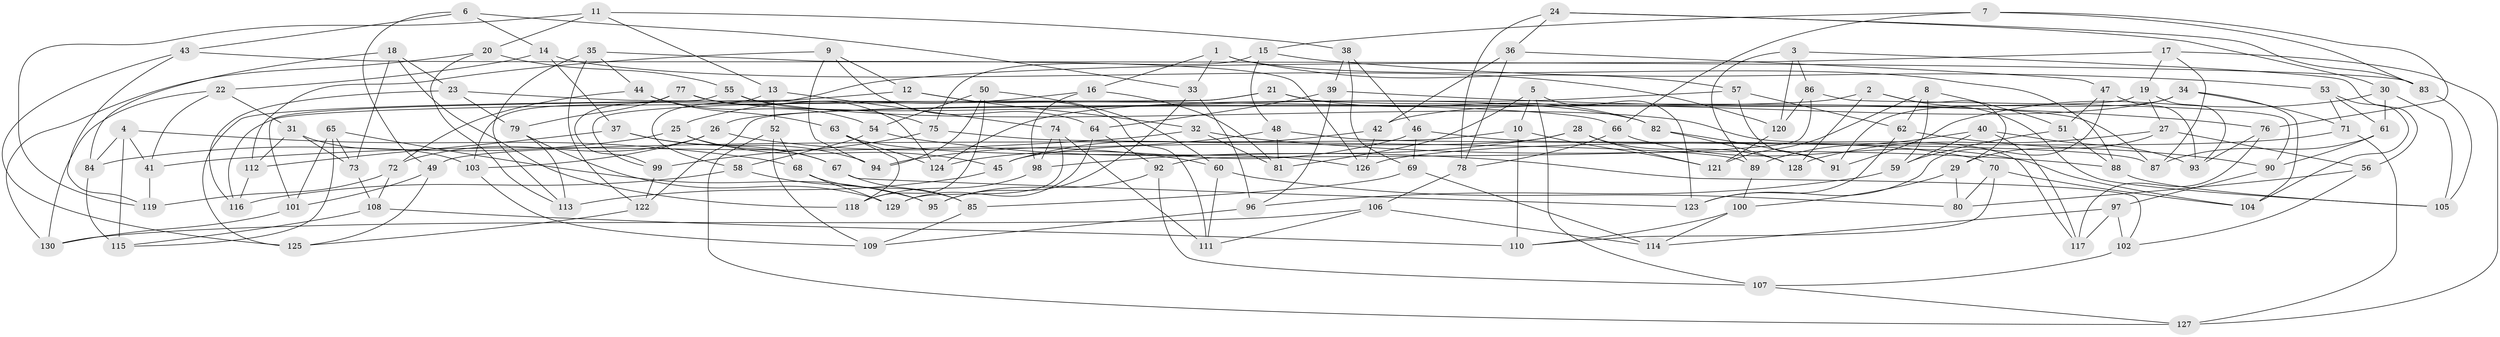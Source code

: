 // Generated by graph-tools (version 1.1) at 2025/26/03/09/25 03:26:52]
// undirected, 130 vertices, 260 edges
graph export_dot {
graph [start="1"]
  node [color=gray90,style=filled];
  1;
  2;
  3;
  4;
  5;
  6;
  7;
  8;
  9;
  10;
  11;
  12;
  13;
  14;
  15;
  16;
  17;
  18;
  19;
  20;
  21;
  22;
  23;
  24;
  25;
  26;
  27;
  28;
  29;
  30;
  31;
  32;
  33;
  34;
  35;
  36;
  37;
  38;
  39;
  40;
  41;
  42;
  43;
  44;
  45;
  46;
  47;
  48;
  49;
  50;
  51;
  52;
  53;
  54;
  55;
  56;
  57;
  58;
  59;
  60;
  61;
  62;
  63;
  64;
  65;
  66;
  67;
  68;
  69;
  70;
  71;
  72;
  73;
  74;
  75;
  76;
  77;
  78;
  79;
  80;
  81;
  82;
  83;
  84;
  85;
  86;
  87;
  88;
  89;
  90;
  91;
  92;
  93;
  94;
  95;
  96;
  97;
  98;
  99;
  100;
  101;
  102;
  103;
  104;
  105;
  106;
  107;
  108;
  109;
  110;
  111;
  112;
  113;
  114;
  115;
  116;
  117;
  118;
  119;
  120;
  121;
  122;
  123;
  124;
  125;
  126;
  127;
  128;
  129;
  130;
  1 -- 57;
  1 -- 33;
  1 -- 88;
  1 -- 16;
  2 -- 105;
  2 -- 128;
  2 -- 26;
  2 -- 29;
  3 -- 120;
  3 -- 56;
  3 -- 89;
  3 -- 86;
  4 -- 115;
  4 -- 68;
  4 -- 41;
  4 -- 84;
  5 -- 107;
  5 -- 123;
  5 -- 10;
  5 -- 81;
  6 -- 33;
  6 -- 43;
  6 -- 49;
  6 -- 14;
  7 -- 66;
  7 -- 83;
  7 -- 15;
  7 -- 76;
  8 -- 51;
  8 -- 62;
  8 -- 59;
  8 -- 121;
  9 -- 94;
  9 -- 12;
  9 -- 64;
  9 -- 112;
  10 -- 49;
  10 -- 121;
  10 -- 110;
  11 -- 20;
  11 -- 13;
  11 -- 38;
  11 -- 119;
  12 -- 111;
  12 -- 32;
  12 -- 125;
  13 -- 52;
  13 -- 99;
  13 -- 74;
  14 -- 37;
  14 -- 120;
  14 -- 22;
  15 -- 75;
  15 -- 53;
  15 -- 48;
  16 -- 25;
  16 -- 98;
  16 -- 81;
  17 -- 127;
  17 -- 58;
  17 -- 19;
  17 -- 87;
  18 -- 73;
  18 -- 118;
  18 -- 84;
  18 -- 23;
  19 -- 93;
  19 -- 27;
  19 -- 122;
  20 -- 55;
  20 -- 113;
  20 -- 130;
  21 -- 82;
  21 -- 87;
  21 -- 116;
  21 -- 99;
  22 -- 130;
  22 -- 31;
  22 -- 41;
  23 -- 66;
  23 -- 79;
  23 -- 116;
  24 -- 78;
  24 -- 83;
  24 -- 36;
  24 -- 30;
  25 -- 67;
  25 -- 84;
  25 -- 45;
  26 -- 72;
  26 -- 60;
  26 -- 103;
  27 -- 128;
  27 -- 56;
  27 -- 29;
  28 -- 98;
  28 -- 121;
  28 -- 128;
  28 -- 45;
  29 -- 100;
  29 -- 80;
  30 -- 91;
  30 -- 105;
  30 -- 61;
  31 -- 73;
  31 -- 103;
  31 -- 112;
  32 -- 81;
  32 -- 41;
  32 -- 88;
  33 -- 96;
  33 -- 95;
  34 -- 42;
  34 -- 71;
  34 -- 91;
  34 -- 104;
  35 -- 44;
  35 -- 113;
  35 -- 126;
  35 -- 122;
  36 -- 42;
  36 -- 78;
  36 -- 47;
  37 -- 67;
  37 -- 112;
  37 -- 94;
  38 -- 46;
  38 -- 39;
  38 -- 69;
  39 -- 96;
  39 -- 76;
  39 -- 64;
  40 -- 59;
  40 -- 117;
  40 -- 93;
  40 -- 89;
  41 -- 119;
  42 -- 126;
  42 -- 45;
  43 -- 83;
  43 -- 119;
  43 -- 125;
  44 -- 72;
  44 -- 54;
  44 -- 63;
  45 -- 113;
  46 -- 70;
  46 -- 69;
  46 -- 124;
  47 -- 123;
  47 -- 51;
  47 -- 93;
  48 -- 87;
  48 -- 81;
  48 -- 94;
  49 -- 125;
  49 -- 101;
  50 -- 60;
  50 -- 118;
  50 -- 54;
  50 -- 94;
  51 -- 59;
  51 -- 88;
  52 -- 109;
  52 -- 68;
  52 -- 127;
  53 -- 61;
  53 -- 71;
  53 -- 104;
  54 -- 102;
  54 -- 58;
  55 -- 75;
  55 -- 117;
  55 -- 101;
  56 -- 102;
  56 -- 80;
  57 -- 62;
  57 -- 91;
  57 -- 124;
  58 -- 116;
  58 -- 95;
  59 -- 96;
  60 -- 80;
  60 -- 111;
  61 -- 87;
  61 -- 90;
  62 -- 90;
  62 -- 123;
  63 -- 126;
  63 -- 124;
  63 -- 118;
  64 -- 129;
  64 -- 92;
  65 -- 73;
  65 -- 95;
  65 -- 115;
  65 -- 101;
  66 -- 104;
  66 -- 78;
  67 -- 123;
  67 -- 85;
  68 -- 129;
  68 -- 85;
  69 -- 114;
  69 -- 85;
  70 -- 80;
  70 -- 110;
  70 -- 104;
  71 -- 126;
  71 -- 127;
  72 -- 119;
  72 -- 108;
  73 -- 108;
  74 -- 111;
  74 -- 98;
  74 -- 129;
  75 -- 89;
  75 -- 99;
  76 -- 93;
  76 -- 117;
  77 -- 79;
  77 -- 103;
  77 -- 124;
  77 -- 82;
  78 -- 106;
  79 -- 113;
  79 -- 129;
  82 -- 128;
  82 -- 91;
  83 -- 105;
  84 -- 115;
  85 -- 109;
  86 -- 120;
  86 -- 92;
  86 -- 90;
  88 -- 105;
  89 -- 100;
  90 -- 97;
  92 -- 95;
  92 -- 107;
  96 -- 109;
  97 -- 117;
  97 -- 102;
  97 -- 114;
  98 -- 118;
  99 -- 122;
  100 -- 110;
  100 -- 114;
  101 -- 130;
  102 -- 107;
  103 -- 109;
  106 -- 114;
  106 -- 130;
  106 -- 111;
  107 -- 127;
  108 -- 115;
  108 -- 110;
  112 -- 116;
  120 -- 121;
  122 -- 125;
}
